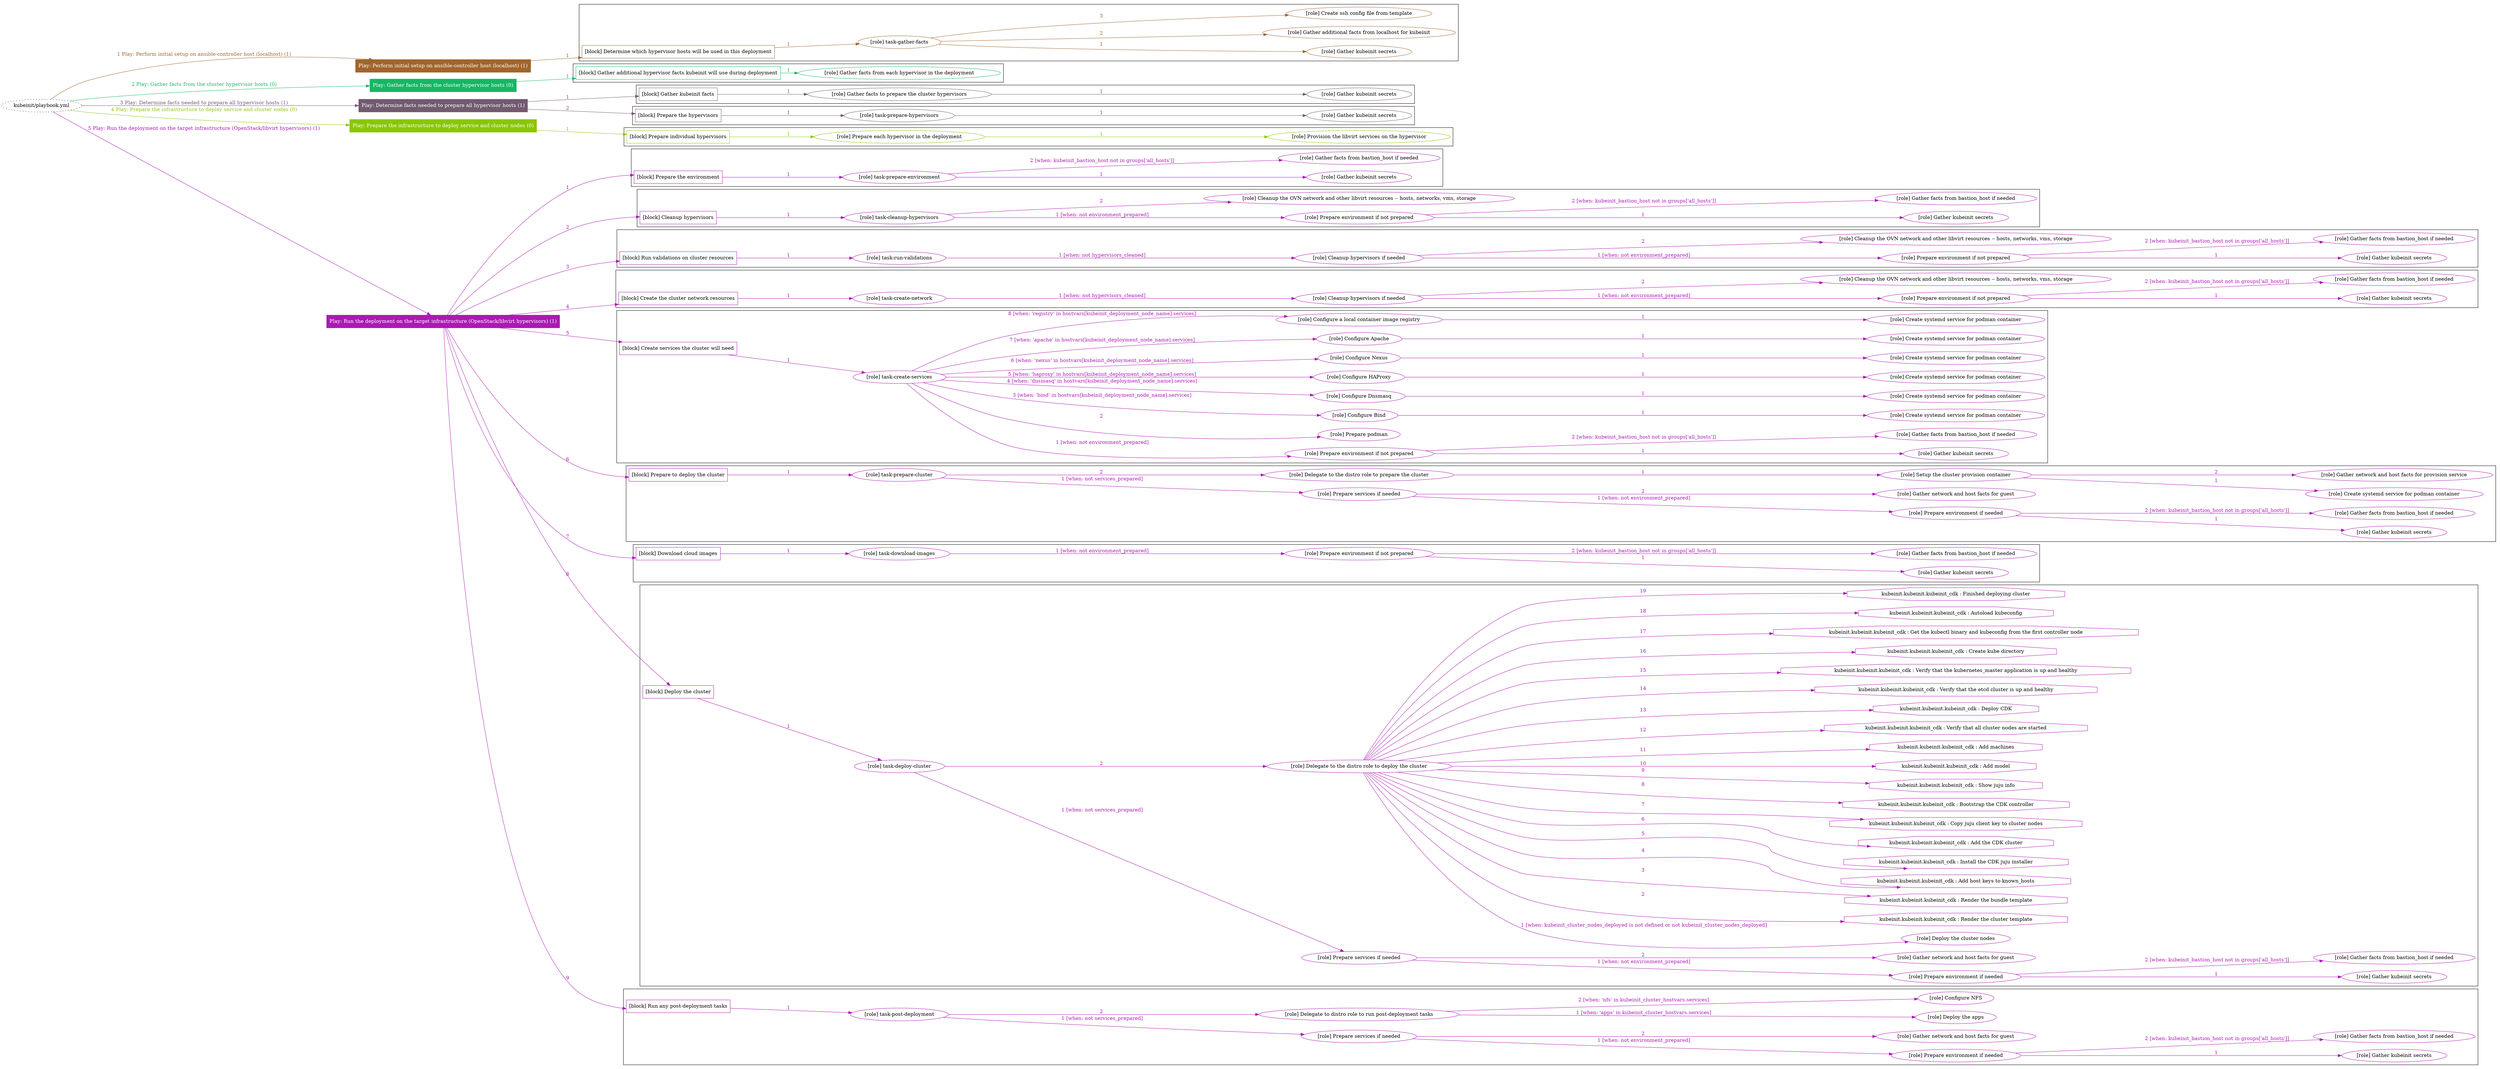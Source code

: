 digraph {
	graph [concentrate=true ordering=in rankdir=LR ratio=fill]
	edge [esep=5 sep=10]
	"kubeinit/playbook.yml" [URL="/home/runner/work/kubeinit/kubeinit/kubeinit/playbook.yml" id=playbook_18689b5e style=dotted]
	"kubeinit/playbook.yml" -> play_ea732ee8 [label="1 Play: Perform initial setup on ansible-controller host (localhost) (1)" color="#a1652b" fontcolor="#a1652b" id=edge_play_ea732ee8 labeltooltip="1 Play: Perform initial setup on ansible-controller host (localhost) (1)" tooltip="1 Play: Perform initial setup on ansible-controller host (localhost) (1)"]
	subgraph "Play: Perform initial setup on ansible-controller host (localhost) (1)" {
		play_ea732ee8 [label="Play: Perform initial setup on ansible-controller host (localhost) (1)" URL="/home/runner/work/kubeinit/kubeinit/kubeinit/playbook.yml" color="#a1652b" fontcolor="#ffffff" id=play_ea732ee8 shape=box style=filled tooltip=localhost]
		play_ea732ee8 -> block_637b0dd7 [label=1 color="#a1652b" fontcolor="#a1652b" id=edge_block_637b0dd7 labeltooltip=1 tooltip=1]
		subgraph cluster_block_637b0dd7 {
			block_637b0dd7 [label="[block] Determine which hypervisor hosts will be used in this deployment" URL="/home/runner/work/kubeinit/kubeinit/kubeinit/playbook.yml" color="#a1652b" id=block_637b0dd7 labeltooltip="Determine which hypervisor hosts will be used in this deployment" shape=box tooltip="Determine which hypervisor hosts will be used in this deployment"]
			block_637b0dd7 -> role_57d8a4b2 [label="1 " color="#a1652b" fontcolor="#a1652b" id=edge_role_57d8a4b2 labeltooltip="1 " tooltip="1 "]
			subgraph "task-gather-facts" {
				role_57d8a4b2 [label="[role] task-gather-facts" URL="/home/runner/work/kubeinit/kubeinit/kubeinit/playbook.yml" color="#a1652b" id=role_57d8a4b2 tooltip="task-gather-facts"]
				role_57d8a4b2 -> role_ea3a8fa7 [label="1 " color="#a1652b" fontcolor="#a1652b" id=edge_role_ea3a8fa7 labeltooltip="1 " tooltip="1 "]
				subgraph "Gather kubeinit secrets" {
					role_ea3a8fa7 [label="[role] Gather kubeinit secrets" URL="/home/runner/.ansible/collections/ansible_collections/kubeinit/kubeinit/roles/kubeinit_prepare/tasks/build_hypervisors_group.yml" color="#a1652b" id=role_ea3a8fa7 tooltip="Gather kubeinit secrets"]
				}
				role_57d8a4b2 -> role_f06b4508 [label="2 " color="#a1652b" fontcolor="#a1652b" id=edge_role_f06b4508 labeltooltip="2 " tooltip="2 "]
				subgraph "Gather additional facts from localhost for kubeinit" {
					role_f06b4508 [label="[role] Gather additional facts from localhost for kubeinit" URL="/home/runner/.ansible/collections/ansible_collections/kubeinit/kubeinit/roles/kubeinit_prepare/tasks/build_hypervisors_group.yml" color="#a1652b" id=role_f06b4508 tooltip="Gather additional facts from localhost for kubeinit"]
				}
				role_57d8a4b2 -> role_7beba394 [label="3 " color="#a1652b" fontcolor="#a1652b" id=edge_role_7beba394 labeltooltip="3 " tooltip="3 "]
				subgraph "Create ssh config file from template" {
					role_7beba394 [label="[role] Create ssh config file from template" URL="/home/runner/.ansible/collections/ansible_collections/kubeinit/kubeinit/roles/kubeinit_prepare/tasks/build_hypervisors_group.yml" color="#a1652b" id=role_7beba394 tooltip="Create ssh config file from template"]
				}
			}
		}
	}
	"kubeinit/playbook.yml" -> play_f0f04054 [label="2 Play: Gather facts from the cluster hypervisor hosts (0)" color="#15b763" fontcolor="#15b763" id=edge_play_f0f04054 labeltooltip="2 Play: Gather facts from the cluster hypervisor hosts (0)" tooltip="2 Play: Gather facts from the cluster hypervisor hosts (0)"]
	subgraph "Play: Gather facts from the cluster hypervisor hosts (0)" {
		play_f0f04054 [label="Play: Gather facts from the cluster hypervisor hosts (0)" URL="/home/runner/work/kubeinit/kubeinit/kubeinit/playbook.yml" color="#15b763" fontcolor="#ffffff" id=play_f0f04054 shape=box style=filled tooltip="Play: Gather facts from the cluster hypervisor hosts (0)"]
		play_f0f04054 -> block_c686a87a [label=1 color="#15b763" fontcolor="#15b763" id=edge_block_c686a87a labeltooltip=1 tooltip=1]
		subgraph cluster_block_c686a87a {
			block_c686a87a [label="[block] Gather additional hypervisor facts kubeinit will use during deployment" URL="/home/runner/work/kubeinit/kubeinit/kubeinit/playbook.yml" color="#15b763" id=block_c686a87a labeltooltip="Gather additional hypervisor facts kubeinit will use during deployment" shape=box tooltip="Gather additional hypervisor facts kubeinit will use during deployment"]
			block_c686a87a -> role_b3139422 [label="1 " color="#15b763" fontcolor="#15b763" id=edge_role_b3139422 labeltooltip="1 " tooltip="1 "]
			subgraph "Gather facts from each hypervisor in the deployment" {
				role_b3139422 [label="[role] Gather facts from each hypervisor in the deployment" URL="/home/runner/work/kubeinit/kubeinit/kubeinit/playbook.yml" color="#15b763" id=role_b3139422 tooltip="Gather facts from each hypervisor in the deployment"]
			}
		}
	}
	"kubeinit/playbook.yml" -> play_c114157c [label="3 Play: Determine facts needed to prepare all hypervisor hosts (1)" color="#725a71" fontcolor="#725a71" id=edge_play_c114157c labeltooltip="3 Play: Determine facts needed to prepare all hypervisor hosts (1)" tooltip="3 Play: Determine facts needed to prepare all hypervisor hosts (1)"]
	subgraph "Play: Determine facts needed to prepare all hypervisor hosts (1)" {
		play_c114157c [label="Play: Determine facts needed to prepare all hypervisor hosts (1)" URL="/home/runner/work/kubeinit/kubeinit/kubeinit/playbook.yml" color="#725a71" fontcolor="#ffffff" id=play_c114157c shape=box style=filled tooltip=localhost]
		play_c114157c -> block_38f7faef [label=1 color="#725a71" fontcolor="#725a71" id=edge_block_38f7faef labeltooltip=1 tooltip=1]
		subgraph cluster_block_38f7faef {
			block_38f7faef [label="[block] Gather kubeinit facts" URL="/home/runner/work/kubeinit/kubeinit/kubeinit/playbook.yml" color="#725a71" id=block_38f7faef labeltooltip="Gather kubeinit facts" shape=box tooltip="Gather kubeinit facts"]
			block_38f7faef -> role_82a1c1ed [label="1 " color="#725a71" fontcolor="#725a71" id=edge_role_82a1c1ed labeltooltip="1 " tooltip="1 "]
			subgraph "Gather facts to prepare the cluster hypervisors" {
				role_82a1c1ed [label="[role] Gather facts to prepare the cluster hypervisors" URL="/home/runner/work/kubeinit/kubeinit/kubeinit/playbook.yml" color="#725a71" id=role_82a1c1ed tooltip="Gather facts to prepare the cluster hypervisors"]
				role_82a1c1ed -> role_9abf7fe9 [label="1 " color="#725a71" fontcolor="#725a71" id=edge_role_9abf7fe9 labeltooltip="1 " tooltip="1 "]
				subgraph "Gather kubeinit secrets" {
					role_9abf7fe9 [label="[role] Gather kubeinit secrets" URL="/home/runner/.ansible/collections/ansible_collections/kubeinit/kubeinit/roles/kubeinit_prepare/tasks/gather_kubeinit_facts.yml" color="#725a71" id=role_9abf7fe9 tooltip="Gather kubeinit secrets"]
				}
			}
		}
		play_c114157c -> block_0b9a655a [label=2 color="#725a71" fontcolor="#725a71" id=edge_block_0b9a655a labeltooltip=2 tooltip=2]
		subgraph cluster_block_0b9a655a {
			block_0b9a655a [label="[block] Prepare the hypervisors" URL="/home/runner/work/kubeinit/kubeinit/kubeinit/playbook.yml" color="#725a71" id=block_0b9a655a labeltooltip="Prepare the hypervisors" shape=box tooltip="Prepare the hypervisors"]
			block_0b9a655a -> role_93a9e565 [label="1 " color="#725a71" fontcolor="#725a71" id=edge_role_93a9e565 labeltooltip="1 " tooltip="1 "]
			subgraph "task-prepare-hypervisors" {
				role_93a9e565 [label="[role] task-prepare-hypervisors" URL="/home/runner/work/kubeinit/kubeinit/kubeinit/playbook.yml" color="#725a71" id=role_93a9e565 tooltip="task-prepare-hypervisors"]
				role_93a9e565 -> role_b077d7fb [label="1 " color="#725a71" fontcolor="#725a71" id=edge_role_b077d7fb labeltooltip="1 " tooltip="1 "]
				subgraph "Gather kubeinit secrets" {
					role_b077d7fb [label="[role] Gather kubeinit secrets" URL="/home/runner/.ansible/collections/ansible_collections/kubeinit/kubeinit/roles/kubeinit_prepare/tasks/gather_kubeinit_facts.yml" color="#725a71" id=role_b077d7fb tooltip="Gather kubeinit secrets"]
				}
			}
		}
	}
	"kubeinit/playbook.yml" -> play_a0b6a42a [label="4 Play: Prepare the infrastructure to deploy service and cluster nodes (0)" color="#8ac606" fontcolor="#8ac606" id=edge_play_a0b6a42a labeltooltip="4 Play: Prepare the infrastructure to deploy service and cluster nodes (0)" tooltip="4 Play: Prepare the infrastructure to deploy service and cluster nodes (0)"]
	subgraph "Play: Prepare the infrastructure to deploy service and cluster nodes (0)" {
		play_a0b6a42a [label="Play: Prepare the infrastructure to deploy service and cluster nodes (0)" URL="/home/runner/work/kubeinit/kubeinit/kubeinit/playbook.yml" color="#8ac606" fontcolor="#ffffff" id=play_a0b6a42a shape=box style=filled tooltip="Play: Prepare the infrastructure to deploy service and cluster nodes (0)"]
		play_a0b6a42a -> block_98c48e8b [label=1 color="#8ac606" fontcolor="#8ac606" id=edge_block_98c48e8b labeltooltip=1 tooltip=1]
		subgraph cluster_block_98c48e8b {
			block_98c48e8b [label="[block] Prepare individual hypervisors" URL="/home/runner/work/kubeinit/kubeinit/kubeinit/playbook.yml" color="#8ac606" id=block_98c48e8b labeltooltip="Prepare individual hypervisors" shape=box tooltip="Prepare individual hypervisors"]
			block_98c48e8b -> role_015127f2 [label="1 " color="#8ac606" fontcolor="#8ac606" id=edge_role_015127f2 labeltooltip="1 " tooltip="1 "]
			subgraph "Prepare each hypervisor in the deployment" {
				role_015127f2 [label="[role] Prepare each hypervisor in the deployment" URL="/home/runner/work/kubeinit/kubeinit/kubeinit/playbook.yml" color="#8ac606" id=role_015127f2 tooltip="Prepare each hypervisor in the deployment"]
				role_015127f2 -> role_b2978196 [label="1 " color="#8ac606" fontcolor="#8ac606" id=edge_role_b2978196 labeltooltip="1 " tooltip="1 "]
				subgraph "Provision the libvirt services on the hypervisor" {
					role_b2978196 [label="[role] Provision the libvirt services on the hypervisor" URL="/home/runner/.ansible/collections/ansible_collections/kubeinit/kubeinit/roles/kubeinit_prepare/tasks/prepare_hypervisor.yml" color="#8ac606" id=role_b2978196 tooltip="Provision the libvirt services on the hypervisor"]
				}
			}
		}
	}
	"kubeinit/playbook.yml" -> play_cc460733 [label="5 Play: Run the deployment on the target infrastructure (OpenStack/libvirt hypervisors) (1)" color="#ab19b3" fontcolor="#ab19b3" id=edge_play_cc460733 labeltooltip="5 Play: Run the deployment on the target infrastructure (OpenStack/libvirt hypervisors) (1)" tooltip="5 Play: Run the deployment on the target infrastructure (OpenStack/libvirt hypervisors) (1)"]
	subgraph "Play: Run the deployment on the target infrastructure (OpenStack/libvirt hypervisors) (1)" {
		play_cc460733 [label="Play: Run the deployment on the target infrastructure (OpenStack/libvirt hypervisors) (1)" URL="/home/runner/work/kubeinit/kubeinit/kubeinit/playbook.yml" color="#ab19b3" fontcolor="#ffffff" id=play_cc460733 shape=box style=filled tooltip=localhost]
		play_cc460733 -> block_5be1f2f8 [label=1 color="#ab19b3" fontcolor="#ab19b3" id=edge_block_5be1f2f8 labeltooltip=1 tooltip=1]
		subgraph cluster_block_5be1f2f8 {
			block_5be1f2f8 [label="[block] Prepare the environment" URL="/home/runner/work/kubeinit/kubeinit/kubeinit/playbook.yml" color="#ab19b3" id=block_5be1f2f8 labeltooltip="Prepare the environment" shape=box tooltip="Prepare the environment"]
			block_5be1f2f8 -> role_14011faf [label="1 " color="#ab19b3" fontcolor="#ab19b3" id=edge_role_14011faf labeltooltip="1 " tooltip="1 "]
			subgraph "task-prepare-environment" {
				role_14011faf [label="[role] task-prepare-environment" URL="/home/runner/work/kubeinit/kubeinit/kubeinit/playbook.yml" color="#ab19b3" id=role_14011faf tooltip="task-prepare-environment"]
				role_14011faf -> role_f792ba58 [label="1 " color="#ab19b3" fontcolor="#ab19b3" id=edge_role_f792ba58 labeltooltip="1 " tooltip="1 "]
				subgraph "Gather kubeinit secrets" {
					role_f792ba58 [label="[role] Gather kubeinit secrets" URL="/home/runner/.ansible/collections/ansible_collections/kubeinit/kubeinit/roles/kubeinit_prepare/tasks/gather_kubeinit_facts.yml" color="#ab19b3" id=role_f792ba58 tooltip="Gather kubeinit secrets"]
				}
				role_14011faf -> role_fb2fddec [label="2 [when: kubeinit_bastion_host not in groups['all_hosts']]" color="#ab19b3" fontcolor="#ab19b3" id=edge_role_fb2fddec labeltooltip="2 [when: kubeinit_bastion_host not in groups['all_hosts']]" tooltip="2 [when: kubeinit_bastion_host not in groups['all_hosts']]"]
				subgraph "Gather facts from bastion_host if needed" {
					role_fb2fddec [label="[role] Gather facts from bastion_host if needed" URL="/home/runner/.ansible/collections/ansible_collections/kubeinit/kubeinit/roles/kubeinit_prepare/tasks/main.yml" color="#ab19b3" id=role_fb2fddec tooltip="Gather facts from bastion_host if needed"]
				}
			}
		}
		play_cc460733 -> block_94c47b9b [label=2 color="#ab19b3" fontcolor="#ab19b3" id=edge_block_94c47b9b labeltooltip=2 tooltip=2]
		subgraph cluster_block_94c47b9b {
			block_94c47b9b [label="[block] Cleanup hypervisors" URL="/home/runner/work/kubeinit/kubeinit/kubeinit/playbook.yml" color="#ab19b3" id=block_94c47b9b labeltooltip="Cleanup hypervisors" shape=box tooltip="Cleanup hypervisors"]
			block_94c47b9b -> role_3b8dd077 [label="1 " color="#ab19b3" fontcolor="#ab19b3" id=edge_role_3b8dd077 labeltooltip="1 " tooltip="1 "]
			subgraph "task-cleanup-hypervisors" {
				role_3b8dd077 [label="[role] task-cleanup-hypervisors" URL="/home/runner/work/kubeinit/kubeinit/kubeinit/playbook.yml" color="#ab19b3" id=role_3b8dd077 tooltip="task-cleanup-hypervisors"]
				role_3b8dd077 -> role_bca4e129 [label="1 [when: not environment_prepared]" color="#ab19b3" fontcolor="#ab19b3" id=edge_role_bca4e129 labeltooltip="1 [when: not environment_prepared]" tooltip="1 [when: not environment_prepared]"]
				subgraph "Prepare environment if not prepared" {
					role_bca4e129 [label="[role] Prepare environment if not prepared" URL="/home/runner/.ansible/collections/ansible_collections/kubeinit/kubeinit/roles/kubeinit_libvirt/tasks/cleanup_hypervisors.yml" color="#ab19b3" id=role_bca4e129 tooltip="Prepare environment if not prepared"]
					role_bca4e129 -> role_4baf09d7 [label="1 " color="#ab19b3" fontcolor="#ab19b3" id=edge_role_4baf09d7 labeltooltip="1 " tooltip="1 "]
					subgraph "Gather kubeinit secrets" {
						role_4baf09d7 [label="[role] Gather kubeinit secrets" URL="/home/runner/.ansible/collections/ansible_collections/kubeinit/kubeinit/roles/kubeinit_prepare/tasks/gather_kubeinit_facts.yml" color="#ab19b3" id=role_4baf09d7 tooltip="Gather kubeinit secrets"]
					}
					role_bca4e129 -> role_f28757f3 [label="2 [when: kubeinit_bastion_host not in groups['all_hosts']]" color="#ab19b3" fontcolor="#ab19b3" id=edge_role_f28757f3 labeltooltip="2 [when: kubeinit_bastion_host not in groups['all_hosts']]" tooltip="2 [when: kubeinit_bastion_host not in groups['all_hosts']]"]
					subgraph "Gather facts from bastion_host if needed" {
						role_f28757f3 [label="[role] Gather facts from bastion_host if needed" URL="/home/runner/.ansible/collections/ansible_collections/kubeinit/kubeinit/roles/kubeinit_prepare/tasks/main.yml" color="#ab19b3" id=role_f28757f3 tooltip="Gather facts from bastion_host if needed"]
					}
				}
				role_3b8dd077 -> role_911449b7 [label="2 " color="#ab19b3" fontcolor="#ab19b3" id=edge_role_911449b7 labeltooltip="2 " tooltip="2 "]
				subgraph "Cleanup the OVN network and other libvirt resources -- hosts, networks, vms, storage" {
					role_911449b7 [label="[role] Cleanup the OVN network and other libvirt resources -- hosts, networks, vms, storage" URL="/home/runner/.ansible/collections/ansible_collections/kubeinit/kubeinit/roles/kubeinit_libvirt/tasks/cleanup_hypervisors.yml" color="#ab19b3" id=role_911449b7 tooltip="Cleanup the OVN network and other libvirt resources -- hosts, networks, vms, storage"]
				}
			}
		}
		play_cc460733 -> block_a89a6dcd [label=3 color="#ab19b3" fontcolor="#ab19b3" id=edge_block_a89a6dcd labeltooltip=3 tooltip=3]
		subgraph cluster_block_a89a6dcd {
			block_a89a6dcd [label="[block] Run validations on cluster resources" URL="/home/runner/work/kubeinit/kubeinit/kubeinit/playbook.yml" color="#ab19b3" id=block_a89a6dcd labeltooltip="Run validations on cluster resources" shape=box tooltip="Run validations on cluster resources"]
			block_a89a6dcd -> role_8acf693f [label="1 " color="#ab19b3" fontcolor="#ab19b3" id=edge_role_8acf693f labeltooltip="1 " tooltip="1 "]
			subgraph "task-run-validations" {
				role_8acf693f [label="[role] task-run-validations" URL="/home/runner/work/kubeinit/kubeinit/kubeinit/playbook.yml" color="#ab19b3" id=role_8acf693f tooltip="task-run-validations"]
				role_8acf693f -> role_f095bb73 [label="1 [when: not hypervisors_cleaned]" color="#ab19b3" fontcolor="#ab19b3" id=edge_role_f095bb73 labeltooltip="1 [when: not hypervisors_cleaned]" tooltip="1 [when: not hypervisors_cleaned]"]
				subgraph "Cleanup hypervisors if needed" {
					role_f095bb73 [label="[role] Cleanup hypervisors if needed" URL="/home/runner/.ansible/collections/ansible_collections/kubeinit/kubeinit/roles/kubeinit_validations/tasks/main.yml" color="#ab19b3" id=role_f095bb73 tooltip="Cleanup hypervisors if needed"]
					role_f095bb73 -> role_890551ba [label="1 [when: not environment_prepared]" color="#ab19b3" fontcolor="#ab19b3" id=edge_role_890551ba labeltooltip="1 [when: not environment_prepared]" tooltip="1 [when: not environment_prepared]"]
					subgraph "Prepare environment if not prepared" {
						role_890551ba [label="[role] Prepare environment if not prepared" URL="/home/runner/.ansible/collections/ansible_collections/kubeinit/kubeinit/roles/kubeinit_libvirt/tasks/cleanup_hypervisors.yml" color="#ab19b3" id=role_890551ba tooltip="Prepare environment if not prepared"]
						role_890551ba -> role_a2ee7554 [label="1 " color="#ab19b3" fontcolor="#ab19b3" id=edge_role_a2ee7554 labeltooltip="1 " tooltip="1 "]
						subgraph "Gather kubeinit secrets" {
							role_a2ee7554 [label="[role] Gather kubeinit secrets" URL="/home/runner/.ansible/collections/ansible_collections/kubeinit/kubeinit/roles/kubeinit_prepare/tasks/gather_kubeinit_facts.yml" color="#ab19b3" id=role_a2ee7554 tooltip="Gather kubeinit secrets"]
						}
						role_890551ba -> role_a9a72bb3 [label="2 [when: kubeinit_bastion_host not in groups['all_hosts']]" color="#ab19b3" fontcolor="#ab19b3" id=edge_role_a9a72bb3 labeltooltip="2 [when: kubeinit_bastion_host not in groups['all_hosts']]" tooltip="2 [when: kubeinit_bastion_host not in groups['all_hosts']]"]
						subgraph "Gather facts from bastion_host if needed" {
							role_a9a72bb3 [label="[role] Gather facts from bastion_host if needed" URL="/home/runner/.ansible/collections/ansible_collections/kubeinit/kubeinit/roles/kubeinit_prepare/tasks/main.yml" color="#ab19b3" id=role_a9a72bb3 tooltip="Gather facts from bastion_host if needed"]
						}
					}
					role_f095bb73 -> role_cdf46079 [label="2 " color="#ab19b3" fontcolor="#ab19b3" id=edge_role_cdf46079 labeltooltip="2 " tooltip="2 "]
					subgraph "Cleanup the OVN network and other libvirt resources -- hosts, networks, vms, storage" {
						role_cdf46079 [label="[role] Cleanup the OVN network and other libvirt resources -- hosts, networks, vms, storage" URL="/home/runner/.ansible/collections/ansible_collections/kubeinit/kubeinit/roles/kubeinit_libvirt/tasks/cleanup_hypervisors.yml" color="#ab19b3" id=role_cdf46079 tooltip="Cleanup the OVN network and other libvirt resources -- hosts, networks, vms, storage"]
					}
				}
			}
		}
		play_cc460733 -> block_51afd800 [label=4 color="#ab19b3" fontcolor="#ab19b3" id=edge_block_51afd800 labeltooltip=4 tooltip=4]
		subgraph cluster_block_51afd800 {
			block_51afd800 [label="[block] Create the cluster network resources" URL="/home/runner/work/kubeinit/kubeinit/kubeinit/playbook.yml" color="#ab19b3" id=block_51afd800 labeltooltip="Create the cluster network resources" shape=box tooltip="Create the cluster network resources"]
			block_51afd800 -> role_725e8de1 [label="1 " color="#ab19b3" fontcolor="#ab19b3" id=edge_role_725e8de1 labeltooltip="1 " tooltip="1 "]
			subgraph "task-create-network" {
				role_725e8de1 [label="[role] task-create-network" URL="/home/runner/work/kubeinit/kubeinit/kubeinit/playbook.yml" color="#ab19b3" id=role_725e8de1 tooltip="task-create-network"]
				role_725e8de1 -> role_72686c5f [label="1 [when: not hypervisors_cleaned]" color="#ab19b3" fontcolor="#ab19b3" id=edge_role_72686c5f labeltooltip="1 [when: not hypervisors_cleaned]" tooltip="1 [when: not hypervisors_cleaned]"]
				subgraph "Cleanup hypervisors if needed" {
					role_72686c5f [label="[role] Cleanup hypervisors if needed" URL="/home/runner/.ansible/collections/ansible_collections/kubeinit/kubeinit/roles/kubeinit_libvirt/tasks/create_network.yml" color="#ab19b3" id=role_72686c5f tooltip="Cleanup hypervisors if needed"]
					role_72686c5f -> role_51ce43eb [label="1 [when: not environment_prepared]" color="#ab19b3" fontcolor="#ab19b3" id=edge_role_51ce43eb labeltooltip="1 [when: not environment_prepared]" tooltip="1 [when: not environment_prepared]"]
					subgraph "Prepare environment if not prepared" {
						role_51ce43eb [label="[role] Prepare environment if not prepared" URL="/home/runner/.ansible/collections/ansible_collections/kubeinit/kubeinit/roles/kubeinit_libvirt/tasks/cleanup_hypervisors.yml" color="#ab19b3" id=role_51ce43eb tooltip="Prepare environment if not prepared"]
						role_51ce43eb -> role_0d9606b2 [label="1 " color="#ab19b3" fontcolor="#ab19b3" id=edge_role_0d9606b2 labeltooltip="1 " tooltip="1 "]
						subgraph "Gather kubeinit secrets" {
							role_0d9606b2 [label="[role] Gather kubeinit secrets" URL="/home/runner/.ansible/collections/ansible_collections/kubeinit/kubeinit/roles/kubeinit_prepare/tasks/gather_kubeinit_facts.yml" color="#ab19b3" id=role_0d9606b2 tooltip="Gather kubeinit secrets"]
						}
						role_51ce43eb -> role_424c1d87 [label="2 [when: kubeinit_bastion_host not in groups['all_hosts']]" color="#ab19b3" fontcolor="#ab19b3" id=edge_role_424c1d87 labeltooltip="2 [when: kubeinit_bastion_host not in groups['all_hosts']]" tooltip="2 [when: kubeinit_bastion_host not in groups['all_hosts']]"]
						subgraph "Gather facts from bastion_host if needed" {
							role_424c1d87 [label="[role] Gather facts from bastion_host if needed" URL="/home/runner/.ansible/collections/ansible_collections/kubeinit/kubeinit/roles/kubeinit_prepare/tasks/main.yml" color="#ab19b3" id=role_424c1d87 tooltip="Gather facts from bastion_host if needed"]
						}
					}
					role_72686c5f -> role_e60849a6 [label="2 " color="#ab19b3" fontcolor="#ab19b3" id=edge_role_e60849a6 labeltooltip="2 " tooltip="2 "]
					subgraph "Cleanup the OVN network and other libvirt resources -- hosts, networks, vms, storage" {
						role_e60849a6 [label="[role] Cleanup the OVN network and other libvirt resources -- hosts, networks, vms, storage" URL="/home/runner/.ansible/collections/ansible_collections/kubeinit/kubeinit/roles/kubeinit_libvirt/tasks/cleanup_hypervisors.yml" color="#ab19b3" id=role_e60849a6 tooltip="Cleanup the OVN network and other libvirt resources -- hosts, networks, vms, storage"]
					}
				}
			}
		}
		play_cc460733 -> block_117303ad [label=5 color="#ab19b3" fontcolor="#ab19b3" id=edge_block_117303ad labeltooltip=5 tooltip=5]
		subgraph cluster_block_117303ad {
			block_117303ad [label="[block] Create services the cluster will need" URL="/home/runner/work/kubeinit/kubeinit/kubeinit/playbook.yml" color="#ab19b3" id=block_117303ad labeltooltip="Create services the cluster will need" shape=box tooltip="Create services the cluster will need"]
			block_117303ad -> role_61486766 [label="1 " color="#ab19b3" fontcolor="#ab19b3" id=edge_role_61486766 labeltooltip="1 " tooltip="1 "]
			subgraph "task-create-services" {
				role_61486766 [label="[role] task-create-services" URL="/home/runner/work/kubeinit/kubeinit/kubeinit/playbook.yml" color="#ab19b3" id=role_61486766 tooltip="task-create-services"]
				role_61486766 -> role_006f6bf2 [label="1 [when: not environment_prepared]" color="#ab19b3" fontcolor="#ab19b3" id=edge_role_006f6bf2 labeltooltip="1 [when: not environment_prepared]" tooltip="1 [when: not environment_prepared]"]
				subgraph "Prepare environment if not prepared" {
					role_006f6bf2 [label="[role] Prepare environment if not prepared" URL="/home/runner/.ansible/collections/ansible_collections/kubeinit/kubeinit/roles/kubeinit_services/tasks/main.yml" color="#ab19b3" id=role_006f6bf2 tooltip="Prepare environment if not prepared"]
					role_006f6bf2 -> role_06062a9d [label="1 " color="#ab19b3" fontcolor="#ab19b3" id=edge_role_06062a9d labeltooltip="1 " tooltip="1 "]
					subgraph "Gather kubeinit secrets" {
						role_06062a9d [label="[role] Gather kubeinit secrets" URL="/home/runner/.ansible/collections/ansible_collections/kubeinit/kubeinit/roles/kubeinit_prepare/tasks/gather_kubeinit_facts.yml" color="#ab19b3" id=role_06062a9d tooltip="Gather kubeinit secrets"]
					}
					role_006f6bf2 -> role_eb97445f [label="2 [when: kubeinit_bastion_host not in groups['all_hosts']]" color="#ab19b3" fontcolor="#ab19b3" id=edge_role_eb97445f labeltooltip="2 [when: kubeinit_bastion_host not in groups['all_hosts']]" tooltip="2 [when: kubeinit_bastion_host not in groups['all_hosts']]"]
					subgraph "Gather facts from bastion_host if needed" {
						role_eb97445f [label="[role] Gather facts from bastion_host if needed" URL="/home/runner/.ansible/collections/ansible_collections/kubeinit/kubeinit/roles/kubeinit_prepare/tasks/main.yml" color="#ab19b3" id=role_eb97445f tooltip="Gather facts from bastion_host if needed"]
					}
				}
				role_61486766 -> role_7f6d1ecb [label="2 " color="#ab19b3" fontcolor="#ab19b3" id=edge_role_7f6d1ecb labeltooltip="2 " tooltip="2 "]
				subgraph "Prepare podman" {
					role_7f6d1ecb [label="[role] Prepare podman" URL="/home/runner/.ansible/collections/ansible_collections/kubeinit/kubeinit/roles/kubeinit_services/tasks/00_create_service_pod.yml" color="#ab19b3" id=role_7f6d1ecb tooltip="Prepare podman"]
				}
				role_61486766 -> role_d2cbca69 [label="3 [when: 'bind' in hostvars[kubeinit_deployment_node_name].services]" color="#ab19b3" fontcolor="#ab19b3" id=edge_role_d2cbca69 labeltooltip="3 [when: 'bind' in hostvars[kubeinit_deployment_node_name].services]" tooltip="3 [when: 'bind' in hostvars[kubeinit_deployment_node_name].services]"]
				subgraph "Configure Bind" {
					role_d2cbca69 [label="[role] Configure Bind" URL="/home/runner/.ansible/collections/ansible_collections/kubeinit/kubeinit/roles/kubeinit_services/tasks/start_services_containers.yml" color="#ab19b3" id=role_d2cbca69 tooltip="Configure Bind"]
					role_d2cbca69 -> role_1e43aa44 [label="1 " color="#ab19b3" fontcolor="#ab19b3" id=edge_role_1e43aa44 labeltooltip="1 " tooltip="1 "]
					subgraph "Create systemd service for podman container" {
						role_1e43aa44 [label="[role] Create systemd service for podman container" URL="/home/runner/.ansible/collections/ansible_collections/kubeinit/kubeinit/roles/kubeinit_bind/tasks/main.yml" color="#ab19b3" id=role_1e43aa44 tooltip="Create systemd service for podman container"]
					}
				}
				role_61486766 -> role_d7ffbacf [label="4 [when: 'dnsmasq' in hostvars[kubeinit_deployment_node_name].services]" color="#ab19b3" fontcolor="#ab19b3" id=edge_role_d7ffbacf labeltooltip="4 [when: 'dnsmasq' in hostvars[kubeinit_deployment_node_name].services]" tooltip="4 [when: 'dnsmasq' in hostvars[kubeinit_deployment_node_name].services]"]
				subgraph "Configure Dnsmasq" {
					role_d7ffbacf [label="[role] Configure Dnsmasq" URL="/home/runner/.ansible/collections/ansible_collections/kubeinit/kubeinit/roles/kubeinit_services/tasks/start_services_containers.yml" color="#ab19b3" id=role_d7ffbacf tooltip="Configure Dnsmasq"]
					role_d7ffbacf -> role_f7c07915 [label="1 " color="#ab19b3" fontcolor="#ab19b3" id=edge_role_f7c07915 labeltooltip="1 " tooltip="1 "]
					subgraph "Create systemd service for podman container" {
						role_f7c07915 [label="[role] Create systemd service for podman container" URL="/home/runner/.ansible/collections/ansible_collections/kubeinit/kubeinit/roles/kubeinit_dnsmasq/tasks/main.yml" color="#ab19b3" id=role_f7c07915 tooltip="Create systemd service for podman container"]
					}
				}
				role_61486766 -> role_775dc3d8 [label="5 [when: 'haproxy' in hostvars[kubeinit_deployment_node_name].services]" color="#ab19b3" fontcolor="#ab19b3" id=edge_role_775dc3d8 labeltooltip="5 [when: 'haproxy' in hostvars[kubeinit_deployment_node_name].services]" tooltip="5 [when: 'haproxy' in hostvars[kubeinit_deployment_node_name].services]"]
				subgraph "Configure HAProxy" {
					role_775dc3d8 [label="[role] Configure HAProxy" URL="/home/runner/.ansible/collections/ansible_collections/kubeinit/kubeinit/roles/kubeinit_services/tasks/start_services_containers.yml" color="#ab19b3" id=role_775dc3d8 tooltip="Configure HAProxy"]
					role_775dc3d8 -> role_ce12f4a7 [label="1 " color="#ab19b3" fontcolor="#ab19b3" id=edge_role_ce12f4a7 labeltooltip="1 " tooltip="1 "]
					subgraph "Create systemd service for podman container" {
						role_ce12f4a7 [label="[role] Create systemd service for podman container" URL="/home/runner/.ansible/collections/ansible_collections/kubeinit/kubeinit/roles/kubeinit_haproxy/tasks/main.yml" color="#ab19b3" id=role_ce12f4a7 tooltip="Create systemd service for podman container"]
					}
				}
				role_61486766 -> role_b4156020 [label="6 [when: 'nexus' in hostvars[kubeinit_deployment_node_name].services]" color="#ab19b3" fontcolor="#ab19b3" id=edge_role_b4156020 labeltooltip="6 [when: 'nexus' in hostvars[kubeinit_deployment_node_name].services]" tooltip="6 [when: 'nexus' in hostvars[kubeinit_deployment_node_name].services]"]
				subgraph "Configure Nexus" {
					role_b4156020 [label="[role] Configure Nexus" URL="/home/runner/.ansible/collections/ansible_collections/kubeinit/kubeinit/roles/kubeinit_services/tasks/start_services_containers.yml" color="#ab19b3" id=role_b4156020 tooltip="Configure Nexus"]
					role_b4156020 -> role_fd11d666 [label="1 " color="#ab19b3" fontcolor="#ab19b3" id=edge_role_fd11d666 labeltooltip="1 " tooltip="1 "]
					subgraph "Create systemd service for podman container" {
						role_fd11d666 [label="[role] Create systemd service for podman container" URL="/home/runner/.ansible/collections/ansible_collections/kubeinit/kubeinit/roles/kubeinit_nexus/tasks/main.yml" color="#ab19b3" id=role_fd11d666 tooltip="Create systemd service for podman container"]
					}
				}
				role_61486766 -> role_bb6a05d5 [label="7 [when: 'apache' in hostvars[kubeinit_deployment_node_name].services]" color="#ab19b3" fontcolor="#ab19b3" id=edge_role_bb6a05d5 labeltooltip="7 [when: 'apache' in hostvars[kubeinit_deployment_node_name].services]" tooltip="7 [when: 'apache' in hostvars[kubeinit_deployment_node_name].services]"]
				subgraph "Configure Apache" {
					role_bb6a05d5 [label="[role] Configure Apache" URL="/home/runner/.ansible/collections/ansible_collections/kubeinit/kubeinit/roles/kubeinit_services/tasks/start_services_containers.yml" color="#ab19b3" id=role_bb6a05d5 tooltip="Configure Apache"]
					role_bb6a05d5 -> role_1abb3d4c [label="1 " color="#ab19b3" fontcolor="#ab19b3" id=edge_role_1abb3d4c labeltooltip="1 " tooltip="1 "]
					subgraph "Create systemd service for podman container" {
						role_1abb3d4c [label="[role] Create systemd service for podman container" URL="/home/runner/.ansible/collections/ansible_collections/kubeinit/kubeinit/roles/kubeinit_apache/tasks/main.yml" color="#ab19b3" id=role_1abb3d4c tooltip="Create systemd service for podman container"]
					}
				}
				role_61486766 -> role_592c919a [label="8 [when: 'registry' in hostvars[kubeinit_deployment_node_name].services]" color="#ab19b3" fontcolor="#ab19b3" id=edge_role_592c919a labeltooltip="8 [when: 'registry' in hostvars[kubeinit_deployment_node_name].services]" tooltip="8 [when: 'registry' in hostvars[kubeinit_deployment_node_name].services]"]
				subgraph "Configure a local container image registry" {
					role_592c919a [label="[role] Configure a local container image registry" URL="/home/runner/.ansible/collections/ansible_collections/kubeinit/kubeinit/roles/kubeinit_services/tasks/start_services_containers.yml" color="#ab19b3" id=role_592c919a tooltip="Configure a local container image registry"]
					role_592c919a -> role_fa55b177 [label="1 " color="#ab19b3" fontcolor="#ab19b3" id=edge_role_fa55b177 labeltooltip="1 " tooltip="1 "]
					subgraph "Create systemd service for podman container" {
						role_fa55b177 [label="[role] Create systemd service for podman container" URL="/home/runner/.ansible/collections/ansible_collections/kubeinit/kubeinit/roles/kubeinit_registry/tasks/main.yml" color="#ab19b3" id=role_fa55b177 tooltip="Create systemd service for podman container"]
					}
				}
			}
		}
		play_cc460733 -> block_aec76214 [label=6 color="#ab19b3" fontcolor="#ab19b3" id=edge_block_aec76214 labeltooltip=6 tooltip=6]
		subgraph cluster_block_aec76214 {
			block_aec76214 [label="[block] Prepare to deploy the cluster" URL="/home/runner/work/kubeinit/kubeinit/kubeinit/playbook.yml" color="#ab19b3" id=block_aec76214 labeltooltip="Prepare to deploy the cluster" shape=box tooltip="Prepare to deploy the cluster"]
			block_aec76214 -> role_bdfb9c7f [label="1 " color="#ab19b3" fontcolor="#ab19b3" id=edge_role_bdfb9c7f labeltooltip="1 " tooltip="1 "]
			subgraph "task-prepare-cluster" {
				role_bdfb9c7f [label="[role] task-prepare-cluster" URL="/home/runner/work/kubeinit/kubeinit/kubeinit/playbook.yml" color="#ab19b3" id=role_bdfb9c7f tooltip="task-prepare-cluster"]
				role_bdfb9c7f -> role_7b5e7362 [label="1 [when: not services_prepared]" color="#ab19b3" fontcolor="#ab19b3" id=edge_role_7b5e7362 labeltooltip="1 [when: not services_prepared]" tooltip="1 [when: not services_prepared]"]
				subgraph "Prepare services if needed" {
					role_7b5e7362 [label="[role] Prepare services if needed" URL="/home/runner/.ansible/collections/ansible_collections/kubeinit/kubeinit/roles/kubeinit_prepare/tasks/prepare_cluster.yml" color="#ab19b3" id=role_7b5e7362 tooltip="Prepare services if needed"]
					role_7b5e7362 -> role_3c4bc7aa [label="1 [when: not environment_prepared]" color="#ab19b3" fontcolor="#ab19b3" id=edge_role_3c4bc7aa labeltooltip="1 [when: not environment_prepared]" tooltip="1 [when: not environment_prepared]"]
					subgraph "Prepare environment if needed" {
						role_3c4bc7aa [label="[role] Prepare environment if needed" URL="/home/runner/.ansible/collections/ansible_collections/kubeinit/kubeinit/roles/kubeinit_services/tasks/prepare_services.yml" color="#ab19b3" id=role_3c4bc7aa tooltip="Prepare environment if needed"]
						role_3c4bc7aa -> role_86a8b0f7 [label="1 " color="#ab19b3" fontcolor="#ab19b3" id=edge_role_86a8b0f7 labeltooltip="1 " tooltip="1 "]
						subgraph "Gather kubeinit secrets" {
							role_86a8b0f7 [label="[role] Gather kubeinit secrets" URL="/home/runner/.ansible/collections/ansible_collections/kubeinit/kubeinit/roles/kubeinit_prepare/tasks/gather_kubeinit_facts.yml" color="#ab19b3" id=role_86a8b0f7 tooltip="Gather kubeinit secrets"]
						}
						role_3c4bc7aa -> role_7db9f964 [label="2 [when: kubeinit_bastion_host not in groups['all_hosts']]" color="#ab19b3" fontcolor="#ab19b3" id=edge_role_7db9f964 labeltooltip="2 [when: kubeinit_bastion_host not in groups['all_hosts']]" tooltip="2 [when: kubeinit_bastion_host not in groups['all_hosts']]"]
						subgraph "Gather facts from bastion_host if needed" {
							role_7db9f964 [label="[role] Gather facts from bastion_host if needed" URL="/home/runner/.ansible/collections/ansible_collections/kubeinit/kubeinit/roles/kubeinit_prepare/tasks/main.yml" color="#ab19b3" id=role_7db9f964 tooltip="Gather facts from bastion_host if needed"]
						}
					}
					role_7b5e7362 -> role_bfaa4541 [label="2 " color="#ab19b3" fontcolor="#ab19b3" id=edge_role_bfaa4541 labeltooltip="2 " tooltip="2 "]
					subgraph "Gather network and host facts for guest" {
						role_bfaa4541 [label="[role] Gather network and host facts for guest" URL="/home/runner/.ansible/collections/ansible_collections/kubeinit/kubeinit/roles/kubeinit_services/tasks/prepare_services.yml" color="#ab19b3" id=role_bfaa4541 tooltip="Gather network and host facts for guest"]
					}
				}
				role_bdfb9c7f -> role_1609da4a [label="2 " color="#ab19b3" fontcolor="#ab19b3" id=edge_role_1609da4a labeltooltip="2 " tooltip="2 "]
				subgraph "Delegate to the distro role to prepare the cluster" {
					role_1609da4a [label="[role] Delegate to the distro role to prepare the cluster" URL="/home/runner/.ansible/collections/ansible_collections/kubeinit/kubeinit/roles/kubeinit_prepare/tasks/prepare_cluster.yml" color="#ab19b3" id=role_1609da4a tooltip="Delegate to the distro role to prepare the cluster"]
					role_1609da4a -> role_ec182a8c [label="1 " color="#ab19b3" fontcolor="#ab19b3" id=edge_role_ec182a8c labeltooltip="1 " tooltip="1 "]
					subgraph "Setup the cluster provision container" {
						role_ec182a8c [label="[role] Setup the cluster provision container" URL="/home/runner/.ansible/collections/ansible_collections/kubeinit/kubeinit/roles/kubeinit_cdk/tasks/prepare_cluster.yml" color="#ab19b3" id=role_ec182a8c tooltip="Setup the cluster provision container"]
						role_ec182a8c -> role_323a5cd3 [label="1 " color="#ab19b3" fontcolor="#ab19b3" id=edge_role_323a5cd3 labeltooltip="1 " tooltip="1 "]
						subgraph "Create systemd service for podman container" {
							role_323a5cd3 [label="[role] Create systemd service for podman container" URL="/home/runner/.ansible/collections/ansible_collections/kubeinit/kubeinit/roles/kubeinit_services/tasks/create_provision_container.yml" color="#ab19b3" id=role_323a5cd3 tooltip="Create systemd service for podman container"]
						}
						role_ec182a8c -> role_89921471 [label="2 " color="#ab19b3" fontcolor="#ab19b3" id=edge_role_89921471 labeltooltip="2 " tooltip="2 "]
						subgraph "Gather network and host facts for provision service" {
							role_89921471 [label="[role] Gather network and host facts for provision service" URL="/home/runner/.ansible/collections/ansible_collections/kubeinit/kubeinit/roles/kubeinit_services/tasks/create_provision_container.yml" color="#ab19b3" id=role_89921471 tooltip="Gather network and host facts for provision service"]
						}
					}
				}
			}
		}
		play_cc460733 -> block_8a410ef5 [label=7 color="#ab19b3" fontcolor="#ab19b3" id=edge_block_8a410ef5 labeltooltip=7 tooltip=7]
		subgraph cluster_block_8a410ef5 {
			block_8a410ef5 [label="[block] Download cloud images" URL="/home/runner/work/kubeinit/kubeinit/kubeinit/playbook.yml" color="#ab19b3" id=block_8a410ef5 labeltooltip="Download cloud images" shape=box tooltip="Download cloud images"]
			block_8a410ef5 -> role_b2152e53 [label="1 " color="#ab19b3" fontcolor="#ab19b3" id=edge_role_b2152e53 labeltooltip="1 " tooltip="1 "]
			subgraph "task-download-images" {
				role_b2152e53 [label="[role] task-download-images" URL="/home/runner/work/kubeinit/kubeinit/kubeinit/playbook.yml" color="#ab19b3" id=role_b2152e53 tooltip="task-download-images"]
				role_b2152e53 -> role_54445af1 [label="1 [when: not environment_prepared]" color="#ab19b3" fontcolor="#ab19b3" id=edge_role_54445af1 labeltooltip="1 [when: not environment_prepared]" tooltip="1 [when: not environment_prepared]"]
				subgraph "Prepare environment if not prepared" {
					role_54445af1 [label="[role] Prepare environment if not prepared" URL="/home/runner/.ansible/collections/ansible_collections/kubeinit/kubeinit/roles/kubeinit_libvirt/tasks/download_cloud_images.yml" color="#ab19b3" id=role_54445af1 tooltip="Prepare environment if not prepared"]
					role_54445af1 -> role_ba9ca290 [label="1 " color="#ab19b3" fontcolor="#ab19b3" id=edge_role_ba9ca290 labeltooltip="1 " tooltip="1 "]
					subgraph "Gather kubeinit secrets" {
						role_ba9ca290 [label="[role] Gather kubeinit secrets" URL="/home/runner/.ansible/collections/ansible_collections/kubeinit/kubeinit/roles/kubeinit_prepare/tasks/gather_kubeinit_facts.yml" color="#ab19b3" id=role_ba9ca290 tooltip="Gather kubeinit secrets"]
					}
					role_54445af1 -> role_4a07677d [label="2 [when: kubeinit_bastion_host not in groups['all_hosts']]" color="#ab19b3" fontcolor="#ab19b3" id=edge_role_4a07677d labeltooltip="2 [when: kubeinit_bastion_host not in groups['all_hosts']]" tooltip="2 [when: kubeinit_bastion_host not in groups['all_hosts']]"]
					subgraph "Gather facts from bastion_host if needed" {
						role_4a07677d [label="[role] Gather facts from bastion_host if needed" URL="/home/runner/.ansible/collections/ansible_collections/kubeinit/kubeinit/roles/kubeinit_prepare/tasks/main.yml" color="#ab19b3" id=role_4a07677d tooltip="Gather facts from bastion_host if needed"]
					}
				}
			}
		}
		play_cc460733 -> block_f96ea9d2 [label=8 color="#ab19b3" fontcolor="#ab19b3" id=edge_block_f96ea9d2 labeltooltip=8 tooltip=8]
		subgraph cluster_block_f96ea9d2 {
			block_f96ea9d2 [label="[block] Deploy the cluster" URL="/home/runner/work/kubeinit/kubeinit/kubeinit/playbook.yml" color="#ab19b3" id=block_f96ea9d2 labeltooltip="Deploy the cluster" shape=box tooltip="Deploy the cluster"]
			block_f96ea9d2 -> role_4ffc5de5 [label="1 " color="#ab19b3" fontcolor="#ab19b3" id=edge_role_4ffc5de5 labeltooltip="1 " tooltip="1 "]
			subgraph "task-deploy-cluster" {
				role_4ffc5de5 [label="[role] task-deploy-cluster" URL="/home/runner/work/kubeinit/kubeinit/kubeinit/playbook.yml" color="#ab19b3" id=role_4ffc5de5 tooltip="task-deploy-cluster"]
				role_4ffc5de5 -> role_0e4208e8 [label="1 [when: not services_prepared]" color="#ab19b3" fontcolor="#ab19b3" id=edge_role_0e4208e8 labeltooltip="1 [when: not services_prepared]" tooltip="1 [when: not services_prepared]"]
				subgraph "Prepare services if needed" {
					role_0e4208e8 [label="[role] Prepare services if needed" URL="/home/runner/.ansible/collections/ansible_collections/kubeinit/kubeinit/roles/kubeinit_prepare/tasks/deploy_cluster.yml" color="#ab19b3" id=role_0e4208e8 tooltip="Prepare services if needed"]
					role_0e4208e8 -> role_0920cc70 [label="1 [when: not environment_prepared]" color="#ab19b3" fontcolor="#ab19b3" id=edge_role_0920cc70 labeltooltip="1 [when: not environment_prepared]" tooltip="1 [when: not environment_prepared]"]
					subgraph "Prepare environment if needed" {
						role_0920cc70 [label="[role] Prepare environment if needed" URL="/home/runner/.ansible/collections/ansible_collections/kubeinit/kubeinit/roles/kubeinit_services/tasks/prepare_services.yml" color="#ab19b3" id=role_0920cc70 tooltip="Prepare environment if needed"]
						role_0920cc70 -> role_10d34e0a [label="1 " color="#ab19b3" fontcolor="#ab19b3" id=edge_role_10d34e0a labeltooltip="1 " tooltip="1 "]
						subgraph "Gather kubeinit secrets" {
							role_10d34e0a [label="[role] Gather kubeinit secrets" URL="/home/runner/.ansible/collections/ansible_collections/kubeinit/kubeinit/roles/kubeinit_prepare/tasks/gather_kubeinit_facts.yml" color="#ab19b3" id=role_10d34e0a tooltip="Gather kubeinit secrets"]
						}
						role_0920cc70 -> role_456bb2d4 [label="2 [when: kubeinit_bastion_host not in groups['all_hosts']]" color="#ab19b3" fontcolor="#ab19b3" id=edge_role_456bb2d4 labeltooltip="2 [when: kubeinit_bastion_host not in groups['all_hosts']]" tooltip="2 [when: kubeinit_bastion_host not in groups['all_hosts']]"]
						subgraph "Gather facts from bastion_host if needed" {
							role_456bb2d4 [label="[role] Gather facts from bastion_host if needed" URL="/home/runner/.ansible/collections/ansible_collections/kubeinit/kubeinit/roles/kubeinit_prepare/tasks/main.yml" color="#ab19b3" id=role_456bb2d4 tooltip="Gather facts from bastion_host if needed"]
						}
					}
					role_0e4208e8 -> role_7e46a251 [label="2 " color="#ab19b3" fontcolor="#ab19b3" id=edge_role_7e46a251 labeltooltip="2 " tooltip="2 "]
					subgraph "Gather network and host facts for guest" {
						role_7e46a251 [label="[role] Gather network and host facts for guest" URL="/home/runner/.ansible/collections/ansible_collections/kubeinit/kubeinit/roles/kubeinit_services/tasks/prepare_services.yml" color="#ab19b3" id=role_7e46a251 tooltip="Gather network and host facts for guest"]
					}
				}
				role_4ffc5de5 -> role_063ec197 [label="2 " color="#ab19b3" fontcolor="#ab19b3" id=edge_role_063ec197 labeltooltip="2 " tooltip="2 "]
				subgraph "Delegate to the distro role to deploy the cluster" {
					role_063ec197 [label="[role] Delegate to the distro role to deploy the cluster" URL="/home/runner/.ansible/collections/ansible_collections/kubeinit/kubeinit/roles/kubeinit_prepare/tasks/deploy_cluster.yml" color="#ab19b3" id=role_063ec197 tooltip="Delegate to the distro role to deploy the cluster"]
					role_063ec197 -> role_6709ccbf [label="1 [when: kubeinit_cluster_nodes_deployed is not defined or not kubeinit_cluster_nodes_deployed]" color="#ab19b3" fontcolor="#ab19b3" id=edge_role_6709ccbf labeltooltip="1 [when: kubeinit_cluster_nodes_deployed is not defined or not kubeinit_cluster_nodes_deployed]" tooltip="1 [when: kubeinit_cluster_nodes_deployed is not defined or not kubeinit_cluster_nodes_deployed]"]
					subgraph "Deploy the cluster nodes" {
						role_6709ccbf [label="[role] Deploy the cluster nodes" URL="/home/runner/.ansible/collections/ansible_collections/kubeinit/kubeinit/roles/kubeinit_cdk/tasks/main.yml" color="#ab19b3" id=role_6709ccbf tooltip="Deploy the cluster nodes"]
					}
					task_aa4b4136 [label="kubeinit.kubeinit.kubeinit_cdk : Render the cluster template" URL="/home/runner/.ansible/collections/ansible_collections/kubeinit/kubeinit/roles/kubeinit_cdk/tasks/main.yml" color="#ab19b3" id=task_aa4b4136 shape=octagon tooltip="kubeinit.kubeinit.kubeinit_cdk : Render the cluster template"]
					role_063ec197 -> task_aa4b4136 [label="2 " color="#ab19b3" fontcolor="#ab19b3" id=edge_task_aa4b4136 labeltooltip="2 " tooltip="2 "]
					task_eab46b15 [label="kubeinit.kubeinit.kubeinit_cdk : Render the bundle template" URL="/home/runner/.ansible/collections/ansible_collections/kubeinit/kubeinit/roles/kubeinit_cdk/tasks/main.yml" color="#ab19b3" id=task_eab46b15 shape=octagon tooltip="kubeinit.kubeinit.kubeinit_cdk : Render the bundle template"]
					role_063ec197 -> task_eab46b15 [label="3 " color="#ab19b3" fontcolor="#ab19b3" id=edge_task_eab46b15 labeltooltip="3 " tooltip="3 "]
					task_3c554ba1 [label="kubeinit.kubeinit.kubeinit_cdk : Add host keys to known_hosts" URL="/home/runner/.ansible/collections/ansible_collections/kubeinit/kubeinit/roles/kubeinit_cdk/tasks/main.yml" color="#ab19b3" id=task_3c554ba1 shape=octagon tooltip="kubeinit.kubeinit.kubeinit_cdk : Add host keys to known_hosts"]
					role_063ec197 -> task_3c554ba1 [label="4 " color="#ab19b3" fontcolor="#ab19b3" id=edge_task_3c554ba1 labeltooltip="4 " tooltip="4 "]
					task_20370d3a [label="kubeinit.kubeinit.kubeinit_cdk : Install the CDK juju installer" URL="/home/runner/.ansible/collections/ansible_collections/kubeinit/kubeinit/roles/kubeinit_cdk/tasks/main.yml" color="#ab19b3" id=task_20370d3a shape=octagon tooltip="kubeinit.kubeinit.kubeinit_cdk : Install the CDK juju installer"]
					role_063ec197 -> task_20370d3a [label="5 " color="#ab19b3" fontcolor="#ab19b3" id=edge_task_20370d3a labeltooltip="5 " tooltip="5 "]
					task_e062f517 [label="kubeinit.kubeinit.kubeinit_cdk : Add the CDK cluster" URL="/home/runner/.ansible/collections/ansible_collections/kubeinit/kubeinit/roles/kubeinit_cdk/tasks/main.yml" color="#ab19b3" id=task_e062f517 shape=octagon tooltip="kubeinit.kubeinit.kubeinit_cdk : Add the CDK cluster"]
					role_063ec197 -> task_e062f517 [label="6 " color="#ab19b3" fontcolor="#ab19b3" id=edge_task_e062f517 labeltooltip="6 " tooltip="6 "]
					task_77a19b74 [label="kubeinit.kubeinit.kubeinit_cdk : Copy juju client key to cluster nodes" URL="/home/runner/.ansible/collections/ansible_collections/kubeinit/kubeinit/roles/kubeinit_cdk/tasks/main.yml" color="#ab19b3" id=task_77a19b74 shape=octagon tooltip="kubeinit.kubeinit.kubeinit_cdk : Copy juju client key to cluster nodes"]
					role_063ec197 -> task_77a19b74 [label="7 " color="#ab19b3" fontcolor="#ab19b3" id=edge_task_77a19b74 labeltooltip="7 " tooltip="7 "]
					task_60beccea [label="kubeinit.kubeinit.kubeinit_cdk : Bootstrap the CDK controller" URL="/home/runner/.ansible/collections/ansible_collections/kubeinit/kubeinit/roles/kubeinit_cdk/tasks/main.yml" color="#ab19b3" id=task_60beccea shape=octagon tooltip="kubeinit.kubeinit.kubeinit_cdk : Bootstrap the CDK controller"]
					role_063ec197 -> task_60beccea [label="8 " color="#ab19b3" fontcolor="#ab19b3" id=edge_task_60beccea labeltooltip="8 " tooltip="8 "]
					task_51656933 [label="kubeinit.kubeinit.kubeinit_cdk : Show juju info" URL="/home/runner/.ansible/collections/ansible_collections/kubeinit/kubeinit/roles/kubeinit_cdk/tasks/main.yml" color="#ab19b3" id=task_51656933 shape=octagon tooltip="kubeinit.kubeinit.kubeinit_cdk : Show juju info"]
					role_063ec197 -> task_51656933 [label="9 " color="#ab19b3" fontcolor="#ab19b3" id=edge_task_51656933 labeltooltip="9 " tooltip="9 "]
					task_78d51b48 [label="kubeinit.kubeinit.kubeinit_cdk : Add model" URL="/home/runner/.ansible/collections/ansible_collections/kubeinit/kubeinit/roles/kubeinit_cdk/tasks/main.yml" color="#ab19b3" id=task_78d51b48 shape=octagon tooltip="kubeinit.kubeinit.kubeinit_cdk : Add model"]
					role_063ec197 -> task_78d51b48 [label="10 " color="#ab19b3" fontcolor="#ab19b3" id=edge_task_78d51b48 labeltooltip="10 " tooltip="10 "]
					task_3dc7900e [label="kubeinit.kubeinit.kubeinit_cdk : Add machines" URL="/home/runner/.ansible/collections/ansible_collections/kubeinit/kubeinit/roles/kubeinit_cdk/tasks/main.yml" color="#ab19b3" id=task_3dc7900e shape=octagon tooltip="kubeinit.kubeinit.kubeinit_cdk : Add machines"]
					role_063ec197 -> task_3dc7900e [label="11 " color="#ab19b3" fontcolor="#ab19b3" id=edge_task_3dc7900e labeltooltip="11 " tooltip="11 "]
					task_03d6afc5 [label="kubeinit.kubeinit.kubeinit_cdk : Verify that all cluster nodes are started" URL="/home/runner/.ansible/collections/ansible_collections/kubeinit/kubeinit/roles/kubeinit_cdk/tasks/main.yml" color="#ab19b3" id=task_03d6afc5 shape=octagon tooltip="kubeinit.kubeinit.kubeinit_cdk : Verify that all cluster nodes are started"]
					role_063ec197 -> task_03d6afc5 [label="12 " color="#ab19b3" fontcolor="#ab19b3" id=edge_task_03d6afc5 labeltooltip="12 " tooltip="12 "]
					task_d00310ae [label="kubeinit.kubeinit.kubeinit_cdk : Deploy CDK" URL="/home/runner/.ansible/collections/ansible_collections/kubeinit/kubeinit/roles/kubeinit_cdk/tasks/main.yml" color="#ab19b3" id=task_d00310ae shape=octagon tooltip="kubeinit.kubeinit.kubeinit_cdk : Deploy CDK"]
					role_063ec197 -> task_d00310ae [label="13 " color="#ab19b3" fontcolor="#ab19b3" id=edge_task_d00310ae labeltooltip="13 " tooltip="13 "]
					task_8e2daf93 [label="kubeinit.kubeinit.kubeinit_cdk : Verify that the etcd cluster is up and healthy" URL="/home/runner/.ansible/collections/ansible_collections/kubeinit/kubeinit/roles/kubeinit_cdk/tasks/main.yml" color="#ab19b3" id=task_8e2daf93 shape=octagon tooltip="kubeinit.kubeinit.kubeinit_cdk : Verify that the etcd cluster is up and healthy"]
					role_063ec197 -> task_8e2daf93 [label="14 " color="#ab19b3" fontcolor="#ab19b3" id=edge_task_8e2daf93 labeltooltip="14 " tooltip="14 "]
					task_8a974a3a [label="kubeinit.kubeinit.kubeinit_cdk : Verify that the kubernetes_master application is up and healthy" URL="/home/runner/.ansible/collections/ansible_collections/kubeinit/kubeinit/roles/kubeinit_cdk/tasks/main.yml" color="#ab19b3" id=task_8a974a3a shape=octagon tooltip="kubeinit.kubeinit.kubeinit_cdk : Verify that the kubernetes_master application is up and healthy"]
					role_063ec197 -> task_8a974a3a [label="15 " color="#ab19b3" fontcolor="#ab19b3" id=edge_task_8a974a3a labeltooltip="15 " tooltip="15 "]
					task_d0124191 [label="kubeinit.kubeinit.kubeinit_cdk : Create kube directory" URL="/home/runner/.ansible/collections/ansible_collections/kubeinit/kubeinit/roles/kubeinit_cdk/tasks/main.yml" color="#ab19b3" id=task_d0124191 shape=octagon tooltip="kubeinit.kubeinit.kubeinit_cdk : Create kube directory"]
					role_063ec197 -> task_d0124191 [label="16 " color="#ab19b3" fontcolor="#ab19b3" id=edge_task_d0124191 labeltooltip="16 " tooltip="16 "]
					task_8392fac6 [label="kubeinit.kubeinit.kubeinit_cdk : Get the kubectl binary and kubeconfig from the first controller node" URL="/home/runner/.ansible/collections/ansible_collections/kubeinit/kubeinit/roles/kubeinit_cdk/tasks/main.yml" color="#ab19b3" id=task_8392fac6 shape=octagon tooltip="kubeinit.kubeinit.kubeinit_cdk : Get the kubectl binary and kubeconfig from the first controller node"]
					role_063ec197 -> task_8392fac6 [label="17 " color="#ab19b3" fontcolor="#ab19b3" id=edge_task_8392fac6 labeltooltip="17 " tooltip="17 "]
					task_7f54577b [label="kubeinit.kubeinit.kubeinit_cdk : Autoload kubeconfig" URL="/home/runner/.ansible/collections/ansible_collections/kubeinit/kubeinit/roles/kubeinit_cdk/tasks/main.yml" color="#ab19b3" id=task_7f54577b shape=octagon tooltip="kubeinit.kubeinit.kubeinit_cdk : Autoload kubeconfig"]
					role_063ec197 -> task_7f54577b [label="18 " color="#ab19b3" fontcolor="#ab19b3" id=edge_task_7f54577b labeltooltip="18 " tooltip="18 "]
					task_8c6ca626 [label="kubeinit.kubeinit.kubeinit_cdk : Finished deploying cluster" URL="/home/runner/.ansible/collections/ansible_collections/kubeinit/kubeinit/roles/kubeinit_cdk/tasks/main.yml" color="#ab19b3" id=task_8c6ca626 shape=octagon tooltip="kubeinit.kubeinit.kubeinit_cdk : Finished deploying cluster"]
					role_063ec197 -> task_8c6ca626 [label="19 " color="#ab19b3" fontcolor="#ab19b3" id=edge_task_8c6ca626 labeltooltip="19 " tooltip="19 "]
				}
			}
		}
		play_cc460733 -> block_fdf75103 [label=9 color="#ab19b3" fontcolor="#ab19b3" id=edge_block_fdf75103 labeltooltip=9 tooltip=9]
		subgraph cluster_block_fdf75103 {
			block_fdf75103 [label="[block] Run any post-deployment tasks" URL="/home/runner/work/kubeinit/kubeinit/kubeinit/playbook.yml" color="#ab19b3" id=block_fdf75103 labeltooltip="Run any post-deployment tasks" shape=box tooltip="Run any post-deployment tasks"]
			block_fdf75103 -> role_a9eb7613 [label="1 " color="#ab19b3" fontcolor="#ab19b3" id=edge_role_a9eb7613 labeltooltip="1 " tooltip="1 "]
			subgraph "task-post-deployment" {
				role_a9eb7613 [label="[role] task-post-deployment" URL="/home/runner/work/kubeinit/kubeinit/kubeinit/playbook.yml" color="#ab19b3" id=role_a9eb7613 tooltip="task-post-deployment"]
				role_a9eb7613 -> role_0de170d6 [label="1 [when: not services_prepared]" color="#ab19b3" fontcolor="#ab19b3" id=edge_role_0de170d6 labeltooltip="1 [when: not services_prepared]" tooltip="1 [when: not services_prepared]"]
				subgraph "Prepare services if needed" {
					role_0de170d6 [label="[role] Prepare services if needed" URL="/home/runner/.ansible/collections/ansible_collections/kubeinit/kubeinit/roles/kubeinit_prepare/tasks/post_deployment.yml" color="#ab19b3" id=role_0de170d6 tooltip="Prepare services if needed"]
					role_0de170d6 -> role_703a4ac2 [label="1 [when: not environment_prepared]" color="#ab19b3" fontcolor="#ab19b3" id=edge_role_703a4ac2 labeltooltip="1 [when: not environment_prepared]" tooltip="1 [when: not environment_prepared]"]
					subgraph "Prepare environment if needed" {
						role_703a4ac2 [label="[role] Prepare environment if needed" URL="/home/runner/.ansible/collections/ansible_collections/kubeinit/kubeinit/roles/kubeinit_services/tasks/prepare_services.yml" color="#ab19b3" id=role_703a4ac2 tooltip="Prepare environment if needed"]
						role_703a4ac2 -> role_88589d99 [label="1 " color="#ab19b3" fontcolor="#ab19b3" id=edge_role_88589d99 labeltooltip="1 " tooltip="1 "]
						subgraph "Gather kubeinit secrets" {
							role_88589d99 [label="[role] Gather kubeinit secrets" URL="/home/runner/.ansible/collections/ansible_collections/kubeinit/kubeinit/roles/kubeinit_prepare/tasks/gather_kubeinit_facts.yml" color="#ab19b3" id=role_88589d99 tooltip="Gather kubeinit secrets"]
						}
						role_703a4ac2 -> role_8741bb30 [label="2 [when: kubeinit_bastion_host not in groups['all_hosts']]" color="#ab19b3" fontcolor="#ab19b3" id=edge_role_8741bb30 labeltooltip="2 [when: kubeinit_bastion_host not in groups['all_hosts']]" tooltip="2 [when: kubeinit_bastion_host not in groups['all_hosts']]"]
						subgraph "Gather facts from bastion_host if needed" {
							role_8741bb30 [label="[role] Gather facts from bastion_host if needed" URL="/home/runner/.ansible/collections/ansible_collections/kubeinit/kubeinit/roles/kubeinit_prepare/tasks/main.yml" color="#ab19b3" id=role_8741bb30 tooltip="Gather facts from bastion_host if needed"]
						}
					}
					role_0de170d6 -> role_1b1fde60 [label="2 " color="#ab19b3" fontcolor="#ab19b3" id=edge_role_1b1fde60 labeltooltip="2 " tooltip="2 "]
					subgraph "Gather network and host facts for guest" {
						role_1b1fde60 [label="[role] Gather network and host facts for guest" URL="/home/runner/.ansible/collections/ansible_collections/kubeinit/kubeinit/roles/kubeinit_services/tasks/prepare_services.yml" color="#ab19b3" id=role_1b1fde60 tooltip="Gather network and host facts for guest"]
					}
				}
				role_a9eb7613 -> role_94d21b5f [label="2 " color="#ab19b3" fontcolor="#ab19b3" id=edge_role_94d21b5f labeltooltip="2 " tooltip="2 "]
				subgraph "Delegate to distro role to run post-deployment tasks" {
					role_94d21b5f [label="[role] Delegate to distro role to run post-deployment tasks" URL="/home/runner/.ansible/collections/ansible_collections/kubeinit/kubeinit/roles/kubeinit_prepare/tasks/post_deployment.yml" color="#ab19b3" id=role_94d21b5f tooltip="Delegate to distro role to run post-deployment tasks"]
					role_94d21b5f -> role_927c5c2c [label="1 [when: 'apps' in kubeinit_cluster_hostvars.services]" color="#ab19b3" fontcolor="#ab19b3" id=edge_role_927c5c2c labeltooltip="1 [when: 'apps' in kubeinit_cluster_hostvars.services]" tooltip="1 [when: 'apps' in kubeinit_cluster_hostvars.services]"]
					subgraph "Deploy the apps" {
						role_927c5c2c [label="[role] Deploy the apps" URL="/home/runner/.ansible/collections/ansible_collections/kubeinit/kubeinit/roles/kubeinit_cdk/tasks/post_deployment_tasks.yml" color="#ab19b3" id=role_927c5c2c tooltip="Deploy the apps"]
					}
					role_94d21b5f -> role_db48fd3f [label="2 [when: 'nfs' in kubeinit_cluster_hostvars.services]" color="#ab19b3" fontcolor="#ab19b3" id=edge_role_db48fd3f labeltooltip="2 [when: 'nfs' in kubeinit_cluster_hostvars.services]" tooltip="2 [when: 'nfs' in kubeinit_cluster_hostvars.services]"]
					subgraph "Configure NFS" {
						role_db48fd3f [label="[role] Configure NFS" URL="/home/runner/.ansible/collections/ansible_collections/kubeinit/kubeinit/roles/kubeinit_cdk/tasks/post_deployment_tasks.yml" color="#ab19b3" id=role_db48fd3f tooltip="Configure NFS"]
					}
				}
			}
		}
	}
}
